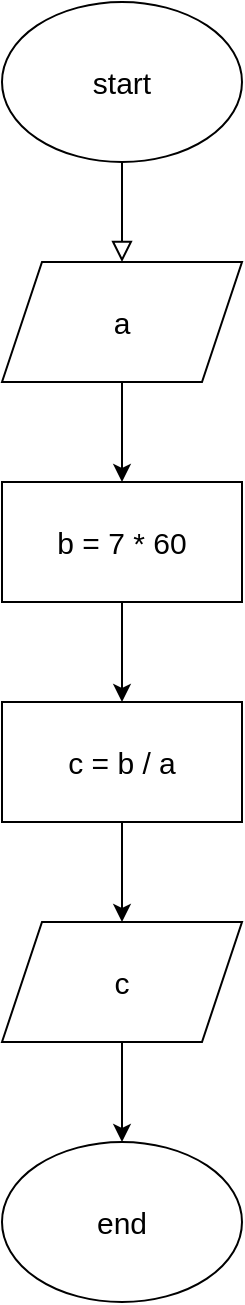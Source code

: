 <mxfile version="15.2.9" type="device"><diagram id="C5RBs43oDa-KdzZeNtuy" name="Page-1"><mxGraphModel dx="1483" dy="806" grid="1" gridSize="12" guides="1" tooltips="1" connect="1" arrows="1" fold="1" page="1" pageScale="1" pageWidth="827" pageHeight="1169" math="0" shadow="0"><root><mxCell id="WIyWlLk6GJQsqaUBKTNV-0"/><mxCell id="WIyWlLk6GJQsqaUBKTNV-1" parent="WIyWlLk6GJQsqaUBKTNV-0"/><mxCell id="WIyWlLk6GJQsqaUBKTNV-2" value="" style="rounded=0;html=1;jettySize=auto;orthogonalLoop=1;fontSize=15;endArrow=block;endFill=0;endSize=8;strokeWidth=1;shadow=0;labelBackgroundColor=none;edgeStyle=orthogonalEdgeStyle;" parent="WIyWlLk6GJQsqaUBKTNV-1" source="cl69aAhma6m4aJ8VvfkR-2" target="cl69aAhma6m4aJ8VvfkR-3" edge="1"><mxGeometry relative="1" as="geometry"><mxPoint x="334" y="190" as="sourcePoint"/><mxPoint x="414" y="250" as="targetPoint"/><Array as="points"/></mxGeometry></mxCell><mxCell id="cl69aAhma6m4aJ8VvfkR-2" value="start" style="ellipse;whiteSpace=wrap;html=1;fontSize=15;" vertex="1" parent="WIyWlLk6GJQsqaUBKTNV-1"><mxGeometry x="354" y="120" width="120" height="80" as="geometry"/></mxCell><mxCell id="cl69aAhma6m4aJ8VvfkR-7" style="edgeStyle=orthogonalEdgeStyle;rounded=0;orthogonalLoop=1;jettySize=auto;html=1;fontSize=15;" edge="1" parent="WIyWlLk6GJQsqaUBKTNV-1" source="cl69aAhma6m4aJ8VvfkR-3" target="cl69aAhma6m4aJ8VvfkR-5"><mxGeometry relative="1" as="geometry"/></mxCell><mxCell id="cl69aAhma6m4aJ8VvfkR-3" value="a" style="shape=parallelogram;perimeter=parallelogramPerimeter;whiteSpace=wrap;html=1;fixedSize=1;fontSize=15;" vertex="1" parent="WIyWlLk6GJQsqaUBKTNV-1"><mxGeometry x="354" y="250" width="120" height="60" as="geometry"/></mxCell><mxCell id="cl69aAhma6m4aJ8VvfkR-8" style="edgeStyle=orthogonalEdgeStyle;rounded=0;orthogonalLoop=1;jettySize=auto;html=1;fontSize=15;" edge="1" parent="WIyWlLk6GJQsqaUBKTNV-1" source="cl69aAhma6m4aJ8VvfkR-5" target="cl69aAhma6m4aJ8VvfkR-6"><mxGeometry relative="1" as="geometry"/></mxCell><mxCell id="cl69aAhma6m4aJ8VvfkR-5" value="b = 7 * 60" style="rounded=0;whiteSpace=wrap;html=1;fontSize=15;" vertex="1" parent="WIyWlLk6GJQsqaUBKTNV-1"><mxGeometry x="354" y="360" width="120" height="60" as="geometry"/></mxCell><mxCell id="cl69aAhma6m4aJ8VvfkR-10" style="edgeStyle=orthogonalEdgeStyle;rounded=0;orthogonalLoop=1;jettySize=auto;html=1;fontSize=15;" edge="1" parent="WIyWlLk6GJQsqaUBKTNV-1" source="cl69aAhma6m4aJ8VvfkR-6" target="cl69aAhma6m4aJ8VvfkR-9"><mxGeometry relative="1" as="geometry"/></mxCell><mxCell id="cl69aAhma6m4aJ8VvfkR-6" value="c = b / a" style="rounded=0;whiteSpace=wrap;html=1;fontSize=15;" vertex="1" parent="WIyWlLk6GJQsqaUBKTNV-1"><mxGeometry x="354" y="470" width="120" height="60" as="geometry"/></mxCell><mxCell id="cl69aAhma6m4aJ8VvfkR-12" style="edgeStyle=orthogonalEdgeStyle;rounded=0;orthogonalLoop=1;jettySize=auto;html=1;fontSize=15;" edge="1" parent="WIyWlLk6GJQsqaUBKTNV-1" source="cl69aAhma6m4aJ8VvfkR-9" target="cl69aAhma6m4aJ8VvfkR-11"><mxGeometry relative="1" as="geometry"/></mxCell><mxCell id="cl69aAhma6m4aJ8VvfkR-9" value="c" style="shape=parallelogram;perimeter=parallelogramPerimeter;whiteSpace=wrap;html=1;fixedSize=1;fontSize=15;" vertex="1" parent="WIyWlLk6GJQsqaUBKTNV-1"><mxGeometry x="354" y="580" width="120" height="60" as="geometry"/></mxCell><mxCell id="cl69aAhma6m4aJ8VvfkR-11" value="end" style="ellipse;whiteSpace=wrap;html=1;fontSize=15;" vertex="1" parent="WIyWlLk6GJQsqaUBKTNV-1"><mxGeometry x="354" y="690" width="120" height="80" as="geometry"/></mxCell></root></mxGraphModel></diagram></mxfile>